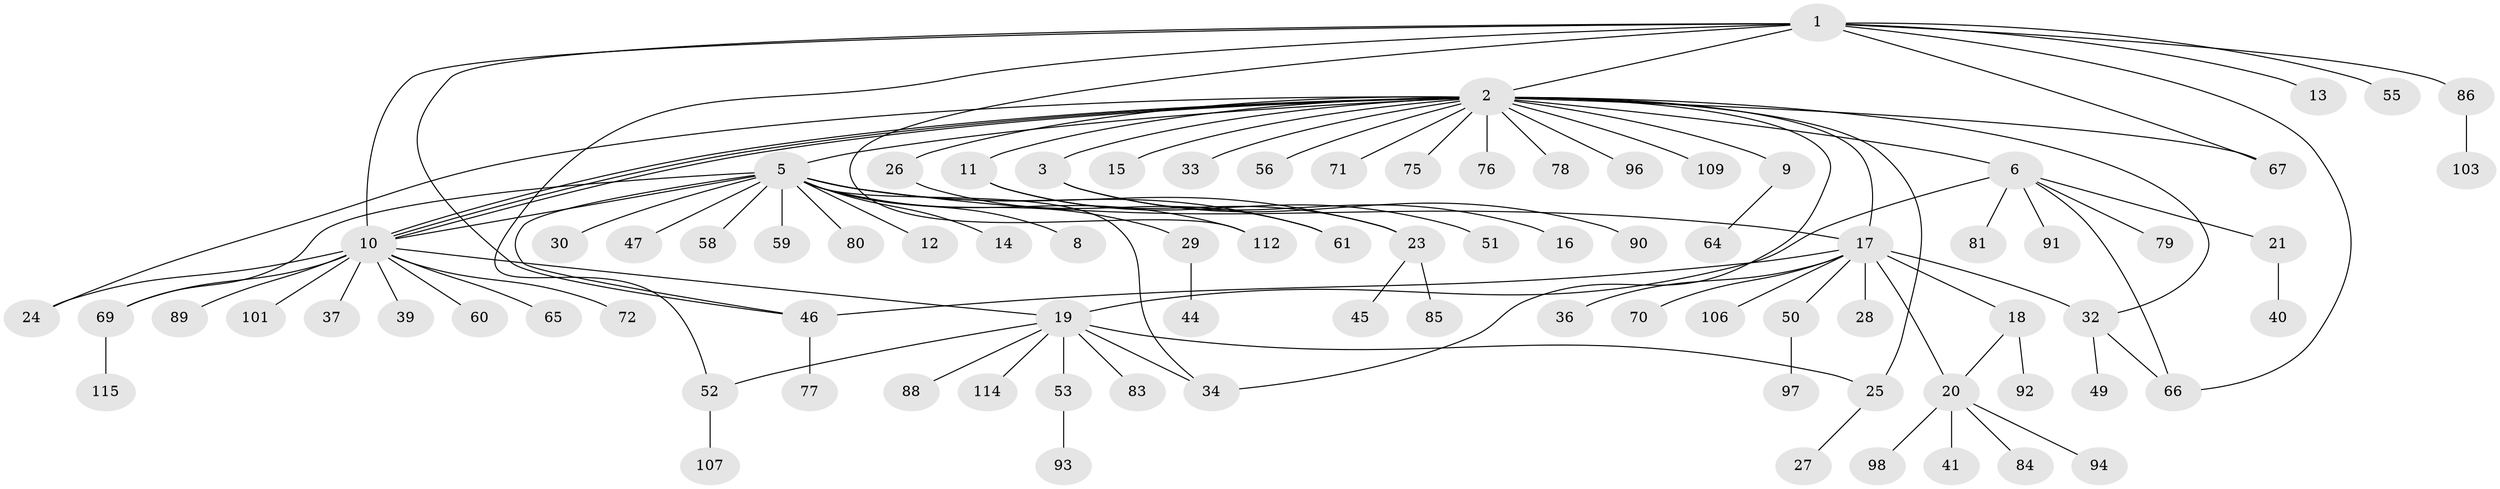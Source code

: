 // Generated by graph-tools (version 1.1) at 2025/23/03/03/25 07:23:51]
// undirected, 87 vertices, 108 edges
graph export_dot {
graph [start="1"]
  node [color=gray90,style=filled];
  1 [super="+102"];
  2 [super="+4"];
  3 [super="+57"];
  5 [super="+7"];
  6 [super="+48"];
  8;
  9 [super="+63"];
  10 [super="+31"];
  11 [super="+108"];
  12;
  13;
  14 [super="+42"];
  15;
  16;
  17 [super="+22"];
  18;
  19 [super="+38"];
  20 [super="+43"];
  21;
  23 [super="+110"];
  24;
  25 [super="+73"];
  26 [super="+74"];
  27;
  28;
  29;
  30;
  32 [super="+35"];
  33;
  34 [super="+100"];
  36;
  37 [super="+105"];
  39;
  40;
  41 [super="+87"];
  44;
  45 [super="+62"];
  46 [super="+68"];
  47;
  49;
  50;
  51;
  52 [super="+54"];
  53;
  55;
  56;
  58;
  59;
  60;
  61 [super="+111"];
  64;
  65;
  66 [super="+82"];
  67;
  69 [super="+104"];
  70;
  71;
  72;
  75;
  76;
  77 [super="+99"];
  78;
  79;
  80;
  81;
  83;
  84;
  85 [super="+113"];
  86;
  88;
  89;
  90;
  91;
  92;
  93 [super="+95"];
  94;
  96;
  97;
  98;
  101;
  103;
  106;
  107;
  109;
  112;
  114;
  115;
  1 -- 2;
  1 -- 13;
  1 -- 55;
  1 -- 67;
  1 -- 86;
  1 -- 112;
  1 -- 10;
  1 -- 46;
  1 -- 52;
  1 -- 66;
  2 -- 3;
  2 -- 5;
  2 -- 6 [weight=2];
  2 -- 10;
  2 -- 10;
  2 -- 10;
  2 -- 24;
  2 -- 25 [weight=2];
  2 -- 32;
  2 -- 67;
  2 -- 71;
  2 -- 75;
  2 -- 78;
  2 -- 96;
  2 -- 109;
  2 -- 33;
  2 -- 9;
  2 -- 11;
  2 -- 76;
  2 -- 15;
  2 -- 17;
  2 -- 56;
  2 -- 26;
  2 -- 34;
  3 -- 16;
  3 -- 90;
  5 -- 8;
  5 -- 10;
  5 -- 12;
  5 -- 14;
  5 -- 17;
  5 -- 23;
  5 -- 29;
  5 -- 30;
  5 -- 34;
  5 -- 47;
  5 -- 58;
  5 -- 59;
  5 -- 61;
  5 -- 69;
  5 -- 80;
  5 -- 112;
  5 -- 46;
  6 -- 21;
  6 -- 66;
  6 -- 81;
  6 -- 91;
  6 -- 19;
  6 -- 79;
  9 -- 64;
  10 -- 19;
  10 -- 24;
  10 -- 37;
  10 -- 39;
  10 -- 60;
  10 -- 65;
  10 -- 69;
  10 -- 72;
  10 -- 89;
  10 -- 101;
  11 -- 23;
  11 -- 51;
  17 -- 18;
  17 -- 20;
  17 -- 28;
  17 -- 36;
  17 -- 46 [weight=2];
  17 -- 50;
  17 -- 106;
  17 -- 70;
  17 -- 32;
  18 -- 92;
  18 -- 20;
  19 -- 25;
  19 -- 52;
  19 -- 114;
  19 -- 83;
  19 -- 53;
  19 -- 88;
  19 -- 34;
  20 -- 41;
  20 -- 84;
  20 -- 98;
  20 -- 94;
  21 -- 40;
  23 -- 45;
  23 -- 85;
  25 -- 27;
  26 -- 61;
  29 -- 44;
  32 -- 66;
  32 -- 49;
  46 -- 77;
  50 -- 97;
  52 -- 107;
  53 -- 93;
  69 -- 115;
  86 -- 103;
}
